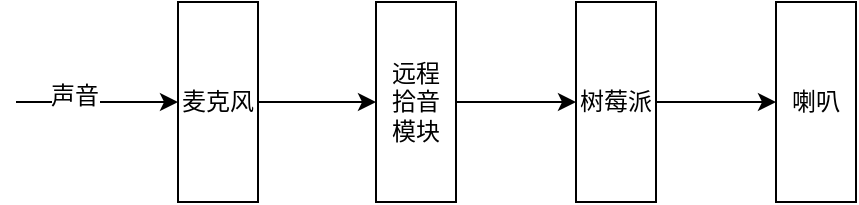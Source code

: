<mxfile version="12.4.2" type="github" pages="3"><diagram id="wT3jPbnQVga3saGIWUDy" name="Page-1"><mxGraphModel dx="1422" dy="492" grid="1" gridSize="10" guides="1" tooltips="1" connect="1" arrows="1" fold="1" page="1" pageScale="1" pageWidth="827" pageHeight="1169" math="0" shadow="0"><root><mxCell id="0"/><mxCell id="1" parent="0"/><mxCell id="KVr6FH1Da3vMizfUyHd1-1" value="喇叭" style="rounded=0;whiteSpace=wrap;html=1;" vertex="1" parent="1"><mxGeometry x="500" y="200" width="40" height="100" as="geometry"/></mxCell><mxCell id="KVr6FH1Da3vMizfUyHd1-7" style="edgeStyle=orthogonalEdgeStyle;rounded=0;orthogonalLoop=1;jettySize=auto;html=1;exitX=1;exitY=0.5;exitDx=0;exitDy=0;entryX=0;entryY=0.5;entryDx=0;entryDy=0;" edge="1" parent="1" source="KVr6FH1Da3vMizfUyHd1-2" target="KVr6FH1Da3vMizfUyHd1-3"><mxGeometry relative="1" as="geometry"/></mxCell><mxCell id="KVr6FH1Da3vMizfUyHd1-2" value="麦克风" style="rounded=0;whiteSpace=wrap;html=1;" vertex="1" parent="1"><mxGeometry x="201" y="200" width="40" height="100" as="geometry"/></mxCell><mxCell id="KVr6FH1Da3vMizfUyHd1-8" style="edgeStyle=orthogonalEdgeStyle;rounded=0;orthogonalLoop=1;jettySize=auto;html=1;exitX=1;exitY=0.5;exitDx=0;exitDy=0;entryX=0;entryY=0.5;entryDx=0;entryDy=0;" edge="1" parent="1" source="KVr6FH1Da3vMizfUyHd1-3" target="KVr6FH1Da3vMizfUyHd1-4"><mxGeometry relative="1" as="geometry"/></mxCell><mxCell id="KVr6FH1Da3vMizfUyHd1-3" value="远程&lt;br&gt;拾音&lt;br&gt;模块" style="rounded=0;whiteSpace=wrap;html=1;" vertex="1" parent="1"><mxGeometry x="300" y="200" width="40" height="100" as="geometry"/></mxCell><mxCell id="KVr6FH1Da3vMizfUyHd1-9" style="edgeStyle=orthogonalEdgeStyle;rounded=0;orthogonalLoop=1;jettySize=auto;html=1;exitX=1;exitY=0.5;exitDx=0;exitDy=0;entryX=0;entryY=0.5;entryDx=0;entryDy=0;" edge="1" parent="1" source="KVr6FH1Da3vMizfUyHd1-4" target="KVr6FH1Da3vMizfUyHd1-1"><mxGeometry relative="1" as="geometry"/></mxCell><mxCell id="KVr6FH1Da3vMizfUyHd1-4" value="树莓派" style="rounded=0;whiteSpace=wrap;html=1;" vertex="1" parent="1"><mxGeometry x="400" y="200" width="40" height="100" as="geometry"/></mxCell><mxCell id="KVr6FH1Da3vMizfUyHd1-5" value="" style="endArrow=classic;html=1;entryX=0;entryY=0.5;entryDx=0;entryDy=0;" edge="1" parent="1" target="KVr6FH1Da3vMizfUyHd1-2"><mxGeometry width="50" height="50" relative="1" as="geometry"><mxPoint x="120" y="250" as="sourcePoint"/><mxPoint x="240" y="320" as="targetPoint"/></mxGeometry></mxCell><mxCell id="KVr6FH1Da3vMizfUyHd1-6" value="声音" style="text;html=1;align=center;verticalAlign=middle;resizable=0;points=[];;labelBackgroundColor=#ffffff;" vertex="1" connectable="0" parent="KVr6FH1Da3vMizfUyHd1-5"><mxGeometry x="-0.286" y="3" relative="1" as="geometry"><mxPoint as="offset"/></mxGeometry></mxCell></root></mxGraphModel></diagram><diagram id="eZjf0RSk8IhGqDqxjuWk" name="Page-2"><mxGraphModel dx="2062" dy="713" grid="1" gridSize="10" guides="1" tooltips="1" connect="1" arrows="1" fold="1" page="1" pageScale="1" pageWidth="827" pageHeight="1169" math="0" shadow="0"><root><mxCell id="dyBmdE6zFOKG5UlNHzo3-0"/><mxCell id="dyBmdE6zFOKG5UlNHzo3-1" parent="dyBmdE6zFOKG5UlNHzo3-0"/><mxCell id="hKtkKQERjCiUuLKW5mON-2" value="智能门卫机器人其他模块" style="whiteSpace=wrap;html=1;aspect=fixed;" vertex="1" parent="dyBmdE6zFOKG5UlNHzo3-1"><mxGeometry x="470" y="240" width="160" height="160" as="geometry"/></mxCell><mxCell id="hKtkKQERjCiUuLKW5mON-4" value="&lt;span style=&quot;white-space: normal&quot;&gt;企业数据库&lt;/span&gt;" style="rounded=0;whiteSpace=wrap;html=1;" vertex="1" parent="dyBmdE6zFOKG5UlNHzo3-1"><mxGeometry x="470" y="170" width="160" height="50" as="geometry"/></mxCell><mxCell id="hKtkKQERjCiUuLKW5mON-13" value="" style="group" vertex="1" connectable="0" parent="dyBmdE6zFOKG5UlNHzo3-1"><mxGeometry x="110" y="170" width="230" height="230" as="geometry"/></mxCell><mxCell id="hKtkKQERjCiUuLKW5mON-0" value="" style="rounded=0;whiteSpace=wrap;html=1;" vertex="1" parent="hKtkKQERjCiUuLKW5mON-13"><mxGeometry x="-40" width="270" height="230" as="geometry"/></mxCell><mxCell id="hKtkKQERjCiUuLKW5mON-7" value="语义分析" style="rounded=0;whiteSpace=wrap;html=1;" vertex="1" parent="hKtkKQERjCiUuLKW5mON-13"><mxGeometry x="20" y="60" width="30" height="110" as="geometry"/></mxCell><mxCell id="hKtkKQERjCiUuLKW5mON-8" value="槽填充技术" style="rounded=0;whiteSpace=wrap;html=1;" vertex="1" parent="hKtkKQERjCiUuLKW5mON-13"><mxGeometry x="60" y="60" width="30" height="110" as="geometry"/></mxCell><mxCell id="hKtkKQERjCiUuLKW5mON-9" value="意图识别" style="rounded=0;whiteSpace=wrap;html=1;" vertex="1" parent="hKtkKQERjCiUuLKW5mON-13"><mxGeometry x="100" y="60" width="30" height="110" as="geometry"/></mxCell><mxCell id="hKtkKQERjCiUuLKW5mON-10" value="语音合成" style="rounded=0;whiteSpace=wrap;html=1;" vertex="1" parent="hKtkKQERjCiUuLKW5mON-13"><mxGeometry x="180" y="60" width="30" height="110" as="geometry"/></mxCell><mxCell id="hKtkKQERjCiUuLKW5mON-11" value="对话配置web服务" style="rounded=0;whiteSpace=wrap;html=1;" vertex="1" parent="hKtkKQERjCiUuLKW5mON-13"><mxGeometry x="-20" y="180" width="230" height="30" as="geometry"/></mxCell><mxCell id="hKtkKQERjCiUuLKW5mON-12" value="数据库服务" style="rounded=0;whiteSpace=wrap;html=1;" vertex="1" parent="hKtkKQERjCiUuLKW5mON-13"><mxGeometry x="-20" y="20" width="230" height="30" as="geometry"/></mxCell><mxCell id="hKtkKQERjCiUuLKW5mON-22" value="语音识别" style="rounded=0;whiteSpace=wrap;html=1;" vertex="1" parent="hKtkKQERjCiUuLKW5mON-13"><mxGeometry x="-20" y="60" width="30" height="110" as="geometry"/></mxCell><mxCell id="hKtkKQERjCiUuLKW5mON-23" value="对话管理" style="rounded=0;whiteSpace=wrap;html=1;" vertex="1" parent="hKtkKQERjCiUuLKW5mON-13"><mxGeometry x="140" y="60" width="30" height="110" as="geometry"/></mxCell><mxCell id="hKtkKQERjCiUuLKW5mON-15" value="" style="endArrow=classic;startArrow=classic;html=1;entryX=0;entryY=0.5;entryDx=0;entryDy=0;exitX=1.011;exitY=0.104;exitDx=0;exitDy=0;exitPerimeter=0;" edge="1" parent="dyBmdE6zFOKG5UlNHzo3-1" source="hKtkKQERjCiUuLKW5mON-0" target="hKtkKQERjCiUuLKW5mON-4"><mxGeometry width="50" height="50" relative="1" as="geometry"><mxPoint x="351" y="195" as="sourcePoint"/><mxPoint x="420" y="150" as="targetPoint"/></mxGeometry></mxCell><mxCell id="hKtkKQERjCiUuLKW5mON-20" value="tcp" style="text;html=1;align=center;verticalAlign=middle;resizable=0;points=[];;labelBackgroundColor=#ffffff;" vertex="1" connectable="0" parent="hKtkKQERjCiUuLKW5mON-15"><mxGeometry x="-0.21" relative="1" as="geometry"><mxPoint x="12" as="offset"/></mxGeometry></mxCell><mxCell id="hKtkKQERjCiUuLKW5mON-17" value="" style="endArrow=classic;startArrow=classic;html=1;" edge="1" parent="dyBmdE6zFOKG5UlNHzo3-1"><mxGeometry width="50" height="50" relative="1" as="geometry"><mxPoint x="340" y="319.5" as="sourcePoint"/><mxPoint x="459" y="320" as="targetPoint"/></mxGeometry></mxCell><mxCell id="hKtkKQERjCiUuLKW5mON-18" value="tcp" style="text;html=1;align=center;verticalAlign=middle;resizable=0;points=[];;labelBackgroundColor=#ffffff;" vertex="1" connectable="0" parent="hKtkKQERjCiUuLKW5mON-17"><mxGeometry x="0.277" relative="1" as="geometry"><mxPoint x="-13" y="0.18" as="offset"/></mxGeometry></mxCell></root></mxGraphModel></diagram><diagram id="0D-8LUzt_yVGJJ1hBw9V" name="Page-3"><mxGraphModel dx="2062" dy="713" grid="1" gridSize="10" guides="1" tooltips="1" connect="1" arrows="1" fold="1" page="1" pageScale="1" pageWidth="827" pageHeight="1169" math="0" shadow="0"><root><mxCell id="dTlzv3W64RquxjW0dJNR-0"/><mxCell id="dTlzv3W64RquxjW0dJNR-1" parent="dTlzv3W64RquxjW0dJNR-0"/><mxCell id="dTlzv3W64RquxjW0dJNR-2" value="拟定研究目标" style="rounded=0;whiteSpace=wrap;html=1;" vertex="1" parent="dTlzv3W64RquxjW0dJNR-1"><mxGeometry x="330" y="40" width="160" height="40" as="geometry"/></mxCell><mxCell id="dTlzv3W64RquxjW0dJNR-4" value="对智能门卫机器人人机对话系统进行需求分析" style="rounded=0;whiteSpace=wrap;html=1;" vertex="1" parent="dTlzv3W64RquxjW0dJNR-1"><mxGeometry x="330" y="100" width="160" height="40" as="geometry"/></mxCell><mxCell id="dTlzv3W64RquxjW0dJNR-5" value="初步设计" style="rounded=0;whiteSpace=wrap;html=1;" vertex="1" parent="dTlzv3W64RquxjW0dJNR-1"><mxGeometry x="330" y="160" width="160" height="40" as="geometry"/></mxCell><mxCell id="dTlzv3W64RquxjW0dJNR-58" style="edgeStyle=orthogonalEdgeStyle;rounded=0;orthogonalLoop=1;jettySize=auto;html=1;exitX=1;exitY=0.5;exitDx=0;exitDy=0;entryX=1;entryY=0.5;entryDx=0;entryDy=0;" edge="1" parent="dTlzv3W64RquxjW0dJNR-1" source="dTlzv3W64RquxjW0dJNR-6" target="dTlzv3W64RquxjW0dJNR-2"><mxGeometry relative="1" as="geometry"><Array as="points"><mxPoint x="540" y="240"/><mxPoint x="540" y="60"/></Array></mxGeometry></mxCell><mxCell id="dTlzv3W64RquxjW0dJNR-59" value="N" style="text;html=1;align=center;verticalAlign=middle;resizable=0;points=[];;labelBackgroundColor=#ffffff;" vertex="1" connectable="0" parent="dTlzv3W64RquxjW0dJNR-58"><mxGeometry x="-0.171" y="1" relative="1" as="geometry"><mxPoint as="offset"/></mxGeometry></mxCell><mxCell id="dTlzv3W64RquxjW0dJNR-6" value="评级与审定" style="rhombus;whiteSpace=wrap;html=1;" vertex="1" parent="dTlzv3W64RquxjW0dJNR-1"><mxGeometry x="325" y="220" width="170" height="40" as="geometry"/></mxCell><mxCell id="dTlzv3W64RquxjW0dJNR-38" style="edgeStyle=orthogonalEdgeStyle;rounded=0;orthogonalLoop=1;jettySize=auto;html=1;exitX=0;exitY=0.5;exitDx=0;exitDy=0;entryX=0.5;entryY=0;entryDx=0;entryDy=0;" edge="1" parent="dTlzv3W64RquxjW0dJNR-1" source="dTlzv3W64RquxjW0dJNR-7" target="dTlzv3W64RquxjW0dJNR-8"><mxGeometry relative="1" as="geometry"/></mxCell><mxCell id="dTlzv3W64RquxjW0dJNR-39" style="edgeStyle=orthogonalEdgeStyle;rounded=0;orthogonalLoop=1;jettySize=auto;html=1;exitX=1;exitY=0.5;exitDx=0;exitDy=0;entryX=0.5;entryY=0;entryDx=0;entryDy=0;" edge="1" parent="dTlzv3W64RquxjW0dJNR-1" source="dTlzv3W64RquxjW0dJNR-7" target="dTlzv3W64RquxjW0dJNR-9"><mxGeometry relative="1" as="geometry"/></mxCell><mxCell id="dTlzv3W64RquxjW0dJNR-7" value="&lt;span style=&quot;white-space: normal&quot;&gt;智能门卫机器人人机对话系统设计&lt;/span&gt;" style="rounded=0;whiteSpace=wrap;html=1;" vertex="1" parent="dTlzv3W64RquxjW0dJNR-1"><mxGeometry x="330" y="280" width="160" height="40" as="geometry"/></mxCell><mxCell id="dTlzv3W64RquxjW0dJNR-40" style="edgeStyle=orthogonalEdgeStyle;rounded=0;orthogonalLoop=1;jettySize=auto;html=1;exitX=0.5;exitY=1;exitDx=0;exitDy=0;entryX=0.5;entryY=0;entryDx=0;entryDy=0;" edge="1" parent="dTlzv3W64RquxjW0dJNR-1" source="dTlzv3W64RquxjW0dJNR-8" target="dTlzv3W64RquxjW0dJNR-10"><mxGeometry relative="1" as="geometry"/></mxCell><mxCell id="dTlzv3W64RquxjW0dJNR-42" style="edgeStyle=orthogonalEdgeStyle;rounded=0;orthogonalLoop=1;jettySize=auto;html=1;exitX=0.5;exitY=1;exitDx=0;exitDy=0;entryX=0.5;entryY=0;entryDx=0;entryDy=0;" edge="1" parent="dTlzv3W64RquxjW0dJNR-1" source="dTlzv3W64RquxjW0dJNR-8" target="dTlzv3W64RquxjW0dJNR-11"><mxGeometry relative="1" as="geometry"/></mxCell><mxCell id="dTlzv3W64RquxjW0dJNR-8" value="软件部分设计" style="rounded=0;whiteSpace=wrap;html=1;" vertex="1" parent="dTlzv3W64RquxjW0dJNR-1"><mxGeometry x="180" y="360" width="160" height="40" as="geometry"/></mxCell><mxCell id="dTlzv3W64RquxjW0dJNR-44" style="edgeStyle=orthogonalEdgeStyle;rounded=0;orthogonalLoop=1;jettySize=auto;html=1;exitX=0.5;exitY=1;exitDx=0;exitDy=0;entryX=0.5;entryY=0;entryDx=0;entryDy=0;" edge="1" parent="dTlzv3W64RquxjW0dJNR-1" source="dTlzv3W64RquxjW0dJNR-9" target="dTlzv3W64RquxjW0dJNR-19"><mxGeometry relative="1" as="geometry"/></mxCell><mxCell id="dTlzv3W64RquxjW0dJNR-45" style="edgeStyle=orthogonalEdgeStyle;rounded=0;orthogonalLoop=1;jettySize=auto;html=1;exitX=0.5;exitY=1;exitDx=0;exitDy=0;entryX=0.5;entryY=0;entryDx=0;entryDy=0;" edge="1" parent="dTlzv3W64RquxjW0dJNR-1" source="dTlzv3W64RquxjW0dJNR-9" target="dTlzv3W64RquxjW0dJNR-28"><mxGeometry relative="1" as="geometry"/></mxCell><mxCell id="dTlzv3W64RquxjW0dJNR-46" style="edgeStyle=orthogonalEdgeStyle;rounded=0;orthogonalLoop=1;jettySize=auto;html=1;exitX=0.5;exitY=1;exitDx=0;exitDy=0;entryX=0.5;entryY=0;entryDx=0;entryDy=0;" edge="1" parent="dTlzv3W64RquxjW0dJNR-1" source="dTlzv3W64RquxjW0dJNR-9" target="dTlzv3W64RquxjW0dJNR-29"><mxGeometry relative="1" as="geometry"/></mxCell><mxCell id="dTlzv3W64RquxjW0dJNR-9" value="硬件部分设计" style="rounded=0;whiteSpace=wrap;html=1;" vertex="1" parent="dTlzv3W64RquxjW0dJNR-1"><mxGeometry x="580" y="360" width="140" height="40" as="geometry"/></mxCell><mxCell id="dTlzv3W64RquxjW0dJNR-43" style="edgeStyle=orthogonalEdgeStyle;rounded=0;orthogonalLoop=1;jettySize=auto;html=1;exitX=0.5;exitY=1;exitDx=0;exitDy=0;entryX=0.5;entryY=0;entryDx=0;entryDy=0;" edge="1" parent="dTlzv3W64RquxjW0dJNR-1" source="dTlzv3W64RquxjW0dJNR-10" target="dTlzv3W64RquxjW0dJNR-15"><mxGeometry relative="1" as="geometry"><Array as="points"><mxPoint x="140" y="580"/><mxPoint x="60" y="580"/></Array></mxGeometry></mxCell><mxCell id="dTlzv3W64RquxjW0dJNR-47" style="edgeStyle=orthogonalEdgeStyle;rounded=0;orthogonalLoop=1;jettySize=auto;html=1;exitX=0.5;exitY=1;exitDx=0;exitDy=0;entryX=0.5;entryY=0;entryDx=0;entryDy=0;" edge="1" parent="dTlzv3W64RquxjW0dJNR-1" source="dTlzv3W64RquxjW0dJNR-10" target="dTlzv3W64RquxjW0dJNR-16"><mxGeometry relative="1" as="geometry"><Array as="points"><mxPoint x="140" y="580"/><mxPoint x="110" y="580"/></Array></mxGeometry></mxCell><mxCell id="dTlzv3W64RquxjW0dJNR-49" style="edgeStyle=orthogonalEdgeStyle;rounded=0;orthogonalLoop=1;jettySize=auto;html=1;exitX=0.5;exitY=1;exitDx=0;exitDy=0;entryX=0.5;entryY=0;entryDx=0;entryDy=0;" edge="1" parent="dTlzv3W64RquxjW0dJNR-1" source="dTlzv3W64RquxjW0dJNR-10" target="dTlzv3W64RquxjW0dJNR-17"><mxGeometry relative="1" as="geometry"><Array as="points"><mxPoint x="140" y="580"/><mxPoint x="160" y="580"/></Array></mxGeometry></mxCell><mxCell id="dTlzv3W64RquxjW0dJNR-50" style="edgeStyle=orthogonalEdgeStyle;rounded=0;orthogonalLoop=1;jettySize=auto;html=1;exitX=0.5;exitY=1;exitDx=0;exitDy=0;entryX=0.5;entryY=0;entryDx=0;entryDy=0;" edge="1" parent="dTlzv3W64RquxjW0dJNR-1" source="dTlzv3W64RquxjW0dJNR-10" target="dTlzv3W64RquxjW0dJNR-18"><mxGeometry relative="1" as="geometry"><Array as="points"><mxPoint x="140" y="580"/><mxPoint x="210" y="580"/></Array></mxGeometry></mxCell><mxCell id="dTlzv3W64RquxjW0dJNR-10" value="对&lt;br&gt;话&lt;br&gt;逻&lt;br&gt;辑&lt;br&gt;服&lt;br&gt;务&lt;br&gt;设&lt;br&gt;计" style="rounded=0;whiteSpace=wrap;html=1;" vertex="1" parent="dTlzv3W64RquxjW0dJNR-1"><mxGeometry x="120" y="440" width="40" height="130" as="geometry"/></mxCell><mxCell id="dTlzv3W64RquxjW0dJNR-51" style="edgeStyle=orthogonalEdgeStyle;rounded=0;orthogonalLoop=1;jettySize=auto;html=1;exitX=0.5;exitY=1;exitDx=0;exitDy=0;entryX=0.5;entryY=0;entryDx=0;entryDy=0;" edge="1" parent="dTlzv3W64RquxjW0dJNR-1" source="dTlzv3W64RquxjW0dJNR-11" target="dTlzv3W64RquxjW0dJNR-12"><mxGeometry relative="1" as="geometry"><Array as="points"><mxPoint x="377" y="580"/><mxPoint x="323" y="580"/></Array></mxGeometry></mxCell><mxCell id="dTlzv3W64RquxjW0dJNR-52" style="edgeStyle=orthogonalEdgeStyle;rounded=0;orthogonalLoop=1;jettySize=auto;html=1;exitX=0.5;exitY=1;exitDx=0;exitDy=0;entryX=0.5;entryY=0;entryDx=0;entryDy=0;" edge="1" parent="dTlzv3W64RquxjW0dJNR-1" source="dTlzv3W64RquxjW0dJNR-11" target="dTlzv3W64RquxjW0dJNR-13"><mxGeometry relative="1" as="geometry"/></mxCell><mxCell id="dTlzv3W64RquxjW0dJNR-53" style="edgeStyle=orthogonalEdgeStyle;rounded=0;orthogonalLoop=1;jettySize=auto;html=1;exitX=0.5;exitY=1;exitDx=0;exitDy=0;entryX=0.5;entryY=0;entryDx=0;entryDy=0;" edge="1" parent="dTlzv3W64RquxjW0dJNR-1" source="dTlzv3W64RquxjW0dJNR-11" target="dTlzv3W64RquxjW0dJNR-14"><mxGeometry relative="1" as="geometry"><Array as="points"><mxPoint x="377" y="580"/><mxPoint x="430" y="580"/></Array></mxGeometry></mxCell><mxCell id="dTlzv3W64RquxjW0dJNR-11" value="对&lt;br&gt;话&lt;br&gt;设&lt;br&gt;置&lt;br&gt;web&lt;br&gt;服&lt;br&gt;务&lt;br&gt;设&lt;br&gt;计" style="rounded=0;whiteSpace=wrap;html=1;" vertex="1" parent="dTlzv3W64RquxjW0dJNR-1"><mxGeometry x="356.5" y="440" width="40" height="130" as="geometry"/></mxCell><mxCell id="dTlzv3W64RquxjW0dJNR-12" value="页&lt;br&gt;面&lt;br&gt;设&lt;br&gt;计" style="rounded=0;whiteSpace=wrap;html=1;" vertex="1" parent="dTlzv3W64RquxjW0dJNR-1"><mxGeometry x="303" y="600" width="40" height="120" as="geometry"/></mxCell><mxCell id="dTlzv3W64RquxjW0dJNR-13" value="后&lt;br&gt;端&lt;br&gt;程&lt;br&gt;序&lt;br&gt;设&lt;br&gt;计" style="rounded=0;whiteSpace=wrap;html=1;" vertex="1" parent="dTlzv3W64RquxjW0dJNR-1"><mxGeometry x="356.5" y="600" width="40" height="120" as="geometry"/></mxCell><mxCell id="dTlzv3W64RquxjW0dJNR-14" value="数&lt;br&gt;据&lt;br&gt;库&lt;br&gt;设&lt;br&gt;计" style="rounded=0;whiteSpace=wrap;html=1;" vertex="1" parent="dTlzv3W64RquxjW0dJNR-1"><mxGeometry x="410" y="600" width="40" height="120" as="geometry"/></mxCell><mxCell id="dTlzv3W64RquxjW0dJNR-15" value="语&lt;br&gt;音&lt;br&gt;识&lt;br&gt;别" style="rounded=0;whiteSpace=wrap;html=1;" vertex="1" parent="dTlzv3W64RquxjW0dJNR-1"><mxGeometry x="40" y="600" width="40" height="120" as="geometry"/></mxCell><mxCell id="dTlzv3W64RquxjW0dJNR-16" value="自&lt;br&gt;然&lt;br&gt;语&lt;br&gt;言&lt;br&gt;处&lt;br&gt;理" style="rounded=0;whiteSpace=wrap;html=1;" vertex="1" parent="dTlzv3W64RquxjW0dJNR-1"><mxGeometry x="90" y="600" width="40" height="120" as="geometry"/></mxCell><mxCell id="dTlzv3W64RquxjW0dJNR-17" value="对&lt;br&gt;话&lt;br&gt;管&lt;br&gt;理" style="rounded=0;whiteSpace=wrap;html=1;" vertex="1" parent="dTlzv3W64RquxjW0dJNR-1"><mxGeometry x="140" y="600" width="40" height="120" as="geometry"/></mxCell><mxCell id="dTlzv3W64RquxjW0dJNR-18" value="对&lt;br&gt;话&lt;br&gt;记&lt;br&gt;录&lt;br&gt;存&lt;br&gt;储&lt;br&gt;服&lt;br&gt;务" style="rounded=0;whiteSpace=wrap;html=1;" vertex="1" parent="dTlzv3W64RquxjW0dJNR-1"><mxGeometry x="190" y="600" width="40" height="120" as="geometry"/></mxCell><mxCell id="dTlzv3W64RquxjW0dJNR-54" style="edgeStyle=orthogonalEdgeStyle;rounded=0;orthogonalLoop=1;jettySize=auto;html=1;exitX=0.5;exitY=1;exitDx=0;exitDy=0;entryX=0.5;entryY=0;entryDx=0;entryDy=0;" edge="1" parent="dTlzv3W64RquxjW0dJNR-1" source="dTlzv3W64RquxjW0dJNR-19" target="dTlzv3W64RquxjW0dJNR-24"><mxGeometry relative="1" as="geometry"><Array as="points"><mxPoint x="580" y="580"/><mxPoint x="550" y="580"/></Array></mxGeometry></mxCell><mxCell id="dTlzv3W64RquxjW0dJNR-55" style="edgeStyle=orthogonalEdgeStyle;rounded=0;orthogonalLoop=1;jettySize=auto;html=1;exitX=0.5;exitY=1;exitDx=0;exitDy=0;entryX=0.5;entryY=0;entryDx=0;entryDy=0;" edge="1" parent="dTlzv3W64RquxjW0dJNR-1" source="dTlzv3W64RquxjW0dJNR-19" target="dTlzv3W64RquxjW0dJNR-25"><mxGeometry relative="1" as="geometry"><Array as="points"><mxPoint x="580" y="580"/><mxPoint x="600" y="580"/></Array></mxGeometry></mxCell><mxCell id="dTlzv3W64RquxjW0dJNR-19" value="远&lt;br&gt;程&lt;br&gt;拾&lt;br&gt;音&lt;br&gt;模&lt;br&gt;块" style="rounded=0;whiteSpace=wrap;html=1;" vertex="1" parent="dTlzv3W64RquxjW0dJNR-1"><mxGeometry x="560" y="440" width="40" height="130" as="geometry"/></mxCell><mxCell id="dTlzv3W64RquxjW0dJNR-21" value="树&lt;br&gt;莓&lt;br&gt;派" style="rounded=0;whiteSpace=wrap;html=1;" vertex="1" parent="dTlzv3W64RquxjW0dJNR-1"><mxGeometry x="650" y="600" width="40" height="120" as="geometry"/></mxCell><mxCell id="dTlzv3W64RquxjW0dJNR-22" value="喇&lt;br&gt;叭" style="rounded=0;whiteSpace=wrap;html=1;" vertex="1" parent="dTlzv3W64RquxjW0dJNR-1"><mxGeometry x="710" y="600" width="40" height="120" as="geometry"/></mxCell><mxCell id="dTlzv3W64RquxjW0dJNR-24" value="麦&lt;br&gt;克&lt;br&gt;风&lt;br&gt;阵&lt;br&gt;列" style="rounded=0;whiteSpace=wrap;html=1;" vertex="1" parent="dTlzv3W64RquxjW0dJNR-1"><mxGeometry x="530" y="600" width="40" height="120" as="geometry"/></mxCell><mxCell id="dTlzv3W64RquxjW0dJNR-25" value="降&lt;br&gt;噪&lt;br&gt;模&lt;br&gt;块" style="rounded=0;whiteSpace=wrap;html=1;" vertex="1" parent="dTlzv3W64RquxjW0dJNR-1"><mxGeometry x="580" y="600" width="40" height="120" as="geometry"/></mxCell><mxCell id="dTlzv3W64RquxjW0dJNR-56" style="edgeStyle=orthogonalEdgeStyle;rounded=0;orthogonalLoop=1;jettySize=auto;html=1;exitX=0.5;exitY=1;exitDx=0;exitDy=0;entryX=0.5;entryY=0;entryDx=0;entryDy=0;" edge="1" parent="dTlzv3W64RquxjW0dJNR-1" source="dTlzv3W64RquxjW0dJNR-28" target="dTlzv3W64RquxjW0dJNR-21"><mxGeometry relative="1" as="geometry"/></mxCell><mxCell id="dTlzv3W64RquxjW0dJNR-28" value="主&lt;br&gt;机" style="rounded=0;whiteSpace=wrap;html=1;" vertex="1" parent="dTlzv3W64RquxjW0dJNR-1"><mxGeometry x="650" y="440" width="40" height="130" as="geometry"/></mxCell><mxCell id="dTlzv3W64RquxjW0dJNR-57" style="edgeStyle=orthogonalEdgeStyle;rounded=0;orthogonalLoop=1;jettySize=auto;html=1;exitX=0.5;exitY=1;exitDx=0;exitDy=0;entryX=0.5;entryY=0;entryDx=0;entryDy=0;" edge="1" parent="dTlzv3W64RquxjW0dJNR-1" source="dTlzv3W64RquxjW0dJNR-29" target="dTlzv3W64RquxjW0dJNR-22"><mxGeometry relative="1" as="geometry"/></mxCell><mxCell id="dTlzv3W64RquxjW0dJNR-29" value="发&lt;br&gt;声&lt;br&gt;模&lt;br&gt;块" style="rounded=0;whiteSpace=wrap;html=1;" vertex="1" parent="dTlzv3W64RquxjW0dJNR-1"><mxGeometry x="710" y="440" width="40" height="130" as="geometry"/></mxCell><mxCell id="dTlzv3W64RquxjW0dJNR-30" value="" style="endArrow=classic;html=1;exitX=0.5;exitY=1;exitDx=0;exitDy=0;entryX=0.5;entryY=0;entryDx=0;entryDy=0;" edge="1" parent="dTlzv3W64RquxjW0dJNR-1" source="dTlzv3W64RquxjW0dJNR-2" target="dTlzv3W64RquxjW0dJNR-4"><mxGeometry width="50" height="50" relative="1" as="geometry"><mxPoint x="575" y="110" as="sourcePoint"/><mxPoint x="625" y="60" as="targetPoint"/></mxGeometry></mxCell><mxCell id="dTlzv3W64RquxjW0dJNR-31" value="" style="endArrow=classic;html=1;exitX=0.5;exitY=1;exitDx=0;exitDy=0;entryX=0.5;entryY=0;entryDx=0;entryDy=0;" edge="1" parent="dTlzv3W64RquxjW0dJNR-1"><mxGeometry width="50" height="50" relative="1" as="geometry"><mxPoint x="409" y="140" as="sourcePoint"/><mxPoint x="409" y="160" as="targetPoint"/></mxGeometry></mxCell><mxCell id="dTlzv3W64RquxjW0dJNR-32" value="" style="endArrow=classic;html=1;exitX=0.5;exitY=1;exitDx=0;exitDy=0;entryX=0.5;entryY=0;entryDx=0;entryDy=0;" edge="1" parent="dTlzv3W64RquxjW0dJNR-1" source="dTlzv3W64RquxjW0dJNR-5" target="dTlzv3W64RquxjW0dJNR-6"><mxGeometry width="50" height="50" relative="1" as="geometry"><mxPoint x="419" y="150" as="sourcePoint"/><mxPoint x="419" y="170" as="targetPoint"/></mxGeometry></mxCell><mxCell id="dTlzv3W64RquxjW0dJNR-35" value="Y" style="endArrow=classic;html=1;exitX=0.5;exitY=1;exitDx=0;exitDy=0;entryX=0.5;entryY=0;entryDx=0;entryDy=0;" edge="1" parent="dTlzv3W64RquxjW0dJNR-1" source="dTlzv3W64RquxjW0dJNR-6" target="dTlzv3W64RquxjW0dJNR-7"><mxGeometry width="50" height="50" relative="1" as="geometry"><mxPoint x="420" y="210" as="sourcePoint"/><mxPoint x="420" y="230" as="targetPoint"/></mxGeometry></mxCell></root></mxGraphModel></diagram></mxfile>